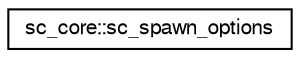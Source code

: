 digraph "Graphical Class Hierarchy"
{
  edge [fontname="FreeSans",fontsize="10",labelfontname="FreeSans",labelfontsize="10"];
  node [fontname="FreeSans",fontsize="10",shape=record];
  rankdir="LR";
  Node0 [label="sc_core::sc_spawn_options",height=0.2,width=0.4,color="black", fillcolor="white", style="filled",URL="$a01988.html"];
}
